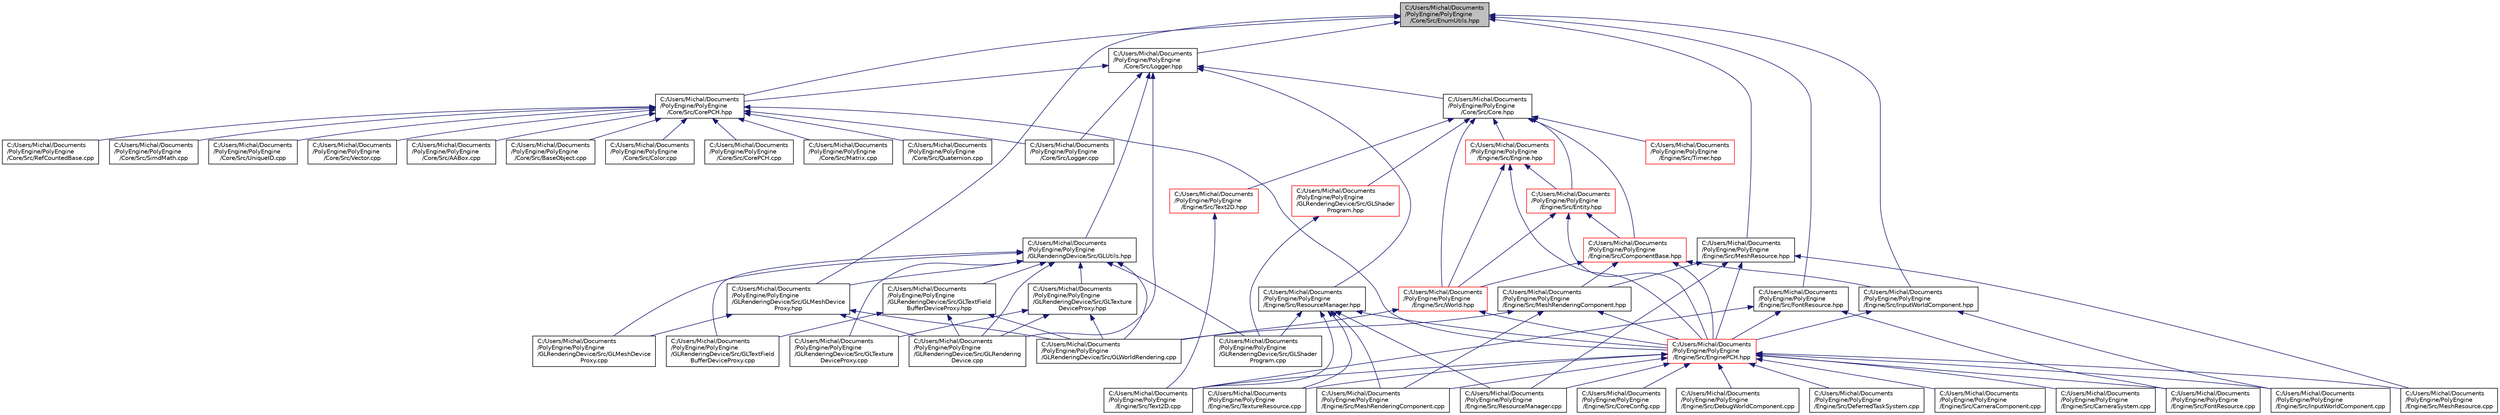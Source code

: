 digraph "C:/Users/Michal/Documents/PolyEngine/PolyEngine/Core/Src/EnumUtils.hpp"
{
  edge [fontname="Helvetica",fontsize="10",labelfontname="Helvetica",labelfontsize="10"];
  node [fontname="Helvetica",fontsize="10",shape=record];
  Node15 [label="C:/Users/Michal/Documents\l/PolyEngine/PolyEngine\l/Core/Src/EnumUtils.hpp",height=0.2,width=0.4,color="black", fillcolor="grey75", style="filled", fontcolor="black"];
  Node15 -> Node16 [dir="back",color="midnightblue",fontsize="10",style="solid",fontname="Helvetica"];
  Node16 [label="C:/Users/Michal/Documents\l/PolyEngine/PolyEngine\l/Core/Src/Logger.hpp",height=0.2,width=0.4,color="black", fillcolor="white", style="filled",URL="$_logger_8hpp.html"];
  Node16 -> Node17 [dir="back",color="midnightblue",fontsize="10",style="solid",fontname="Helvetica"];
  Node17 [label="C:/Users/Michal/Documents\l/PolyEngine/PolyEngine\l/Core/Src/CorePCH.hpp",height=0.2,width=0.4,color="black", fillcolor="white", style="filled",URL="$_core_p_c_h_8hpp.html"];
  Node17 -> Node18 [dir="back",color="midnightblue",fontsize="10",style="solid",fontname="Helvetica"];
  Node18 [label="C:/Users/Michal/Documents\l/PolyEngine/PolyEngine\l/Core/Src/AABox.cpp",height=0.2,width=0.4,color="black", fillcolor="white", style="filled",URL="$_a_a_box_8cpp.html"];
  Node17 -> Node19 [dir="back",color="midnightblue",fontsize="10",style="solid",fontname="Helvetica"];
  Node19 [label="C:/Users/Michal/Documents\l/PolyEngine/PolyEngine\l/Core/Src/BaseObject.cpp",height=0.2,width=0.4,color="black", fillcolor="white", style="filled",URL="$_base_object_8cpp.html"];
  Node17 -> Node20 [dir="back",color="midnightblue",fontsize="10",style="solid",fontname="Helvetica"];
  Node20 [label="C:/Users/Michal/Documents\l/PolyEngine/PolyEngine\l/Core/Src/Color.cpp",height=0.2,width=0.4,color="black", fillcolor="white", style="filled",URL="$_color_8cpp.html"];
  Node17 -> Node21 [dir="back",color="midnightblue",fontsize="10",style="solid",fontname="Helvetica"];
  Node21 [label="C:/Users/Michal/Documents\l/PolyEngine/PolyEngine\l/Core/Src/CorePCH.cpp",height=0.2,width=0.4,color="black", fillcolor="white", style="filled",URL="$_core_p_c_h_8cpp.html"];
  Node17 -> Node22 [dir="back",color="midnightblue",fontsize="10",style="solid",fontname="Helvetica"];
  Node22 [label="C:/Users/Michal/Documents\l/PolyEngine/PolyEngine\l/Core/Src/Logger.cpp",height=0.2,width=0.4,color="black", fillcolor="white", style="filled",URL="$_logger_8cpp.html"];
  Node17 -> Node23 [dir="back",color="midnightblue",fontsize="10",style="solid",fontname="Helvetica"];
  Node23 [label="C:/Users/Michal/Documents\l/PolyEngine/PolyEngine\l/Core/Src/Matrix.cpp",height=0.2,width=0.4,color="black", fillcolor="white", style="filled",URL="$_matrix_8cpp.html"];
  Node17 -> Node24 [dir="back",color="midnightblue",fontsize="10",style="solid",fontname="Helvetica"];
  Node24 [label="C:/Users/Michal/Documents\l/PolyEngine/PolyEngine\l/Core/Src/Quaternion.cpp",height=0.2,width=0.4,color="black", fillcolor="white", style="filled",URL="$_quaternion_8cpp.html"];
  Node17 -> Node25 [dir="back",color="midnightblue",fontsize="10",style="solid",fontname="Helvetica"];
  Node25 [label="C:/Users/Michal/Documents\l/PolyEngine/PolyEngine\l/Core/Src/RefCountedBase.cpp",height=0.2,width=0.4,color="black", fillcolor="white", style="filled",URL="$_ref_counted_base_8cpp.html"];
  Node17 -> Node26 [dir="back",color="midnightblue",fontsize="10",style="solid",fontname="Helvetica"];
  Node26 [label="C:/Users/Michal/Documents\l/PolyEngine/PolyEngine\l/Core/Src/SimdMath.cpp",height=0.2,width=0.4,color="black", fillcolor="white", style="filled",URL="$_simd_math_8cpp.html"];
  Node17 -> Node27 [dir="back",color="midnightblue",fontsize="10",style="solid",fontname="Helvetica"];
  Node27 [label="C:/Users/Michal/Documents\l/PolyEngine/PolyEngine\l/Core/Src/UniqueID.cpp",height=0.2,width=0.4,color="black", fillcolor="white", style="filled",URL="$_unique_i_d_8cpp.html"];
  Node17 -> Node28 [dir="back",color="midnightblue",fontsize="10",style="solid",fontname="Helvetica"];
  Node28 [label="C:/Users/Michal/Documents\l/PolyEngine/PolyEngine\l/Core/Src/Vector.cpp",height=0.2,width=0.4,color="black", fillcolor="white", style="filled",URL="$_vector_8cpp.html"];
  Node17 -> Node29 [dir="back",color="midnightblue",fontsize="10",style="solid",fontname="Helvetica"];
  Node29 [label="C:/Users/Michal/Documents\l/PolyEngine/PolyEngine\l/Engine/Src/EnginePCH.hpp",height=0.2,width=0.4,color="red", fillcolor="white", style="filled",URL="$_engine_p_c_h_8hpp.html"];
  Node29 -> Node30 [dir="back",color="midnightblue",fontsize="10",style="solid",fontname="Helvetica"];
  Node30 [label="C:/Users/Michal/Documents\l/PolyEngine/PolyEngine\l/Engine/Src/CameraComponent.cpp",height=0.2,width=0.4,color="black", fillcolor="white", style="filled",URL="$_camera_component_8cpp.html"];
  Node29 -> Node31 [dir="back",color="midnightblue",fontsize="10",style="solid",fontname="Helvetica"];
  Node31 [label="C:/Users/Michal/Documents\l/PolyEngine/PolyEngine\l/Engine/Src/CameraSystem.cpp",height=0.2,width=0.4,color="black", fillcolor="white", style="filled",URL="$_camera_system_8cpp.html"];
  Node29 -> Node32 [dir="back",color="midnightblue",fontsize="10",style="solid",fontname="Helvetica"];
  Node32 [label="C:/Users/Michal/Documents\l/PolyEngine/PolyEngine\l/Engine/Src/CoreConfig.cpp",height=0.2,width=0.4,color="black", fillcolor="white", style="filled",URL="$_core_config_8cpp.html"];
  Node29 -> Node33 [dir="back",color="midnightblue",fontsize="10",style="solid",fontname="Helvetica"];
  Node33 [label="C:/Users/Michal/Documents\l/PolyEngine/PolyEngine\l/Engine/Src/DebugWorldComponent.cpp",height=0.2,width=0.4,color="black", fillcolor="white", style="filled",URL="$_debug_world_component_8cpp.html"];
  Node29 -> Node34 [dir="back",color="midnightblue",fontsize="10",style="solid",fontname="Helvetica"];
  Node34 [label="C:/Users/Michal/Documents\l/PolyEngine/PolyEngine\l/Engine/Src/DeferredTaskSystem.cpp",height=0.2,width=0.4,color="black", fillcolor="white", style="filled",URL="$_deferred_task_system_8cpp.html"];
  Node29 -> Node38 [dir="back",color="midnightblue",fontsize="10",style="solid",fontname="Helvetica"];
  Node38 [label="C:/Users/Michal/Documents\l/PolyEngine/PolyEngine\l/Engine/Src/FontResource.cpp",height=0.2,width=0.4,color="black", fillcolor="white", style="filled",URL="$_font_resource_8cpp.html"];
  Node29 -> Node42 [dir="back",color="midnightblue",fontsize="10",style="solid",fontname="Helvetica"];
  Node42 [label="C:/Users/Michal/Documents\l/PolyEngine/PolyEngine\l/Engine/Src/InputWorldComponent.cpp",height=0.2,width=0.4,color="black", fillcolor="white", style="filled",URL="$_input_world_component_8cpp.html"];
  Node29 -> Node44 [dir="back",color="midnightblue",fontsize="10",style="solid",fontname="Helvetica"];
  Node44 [label="C:/Users/Michal/Documents\l/PolyEngine/PolyEngine\l/Engine/Src/MeshRenderingComponent.cpp",height=0.2,width=0.4,color="black", fillcolor="white", style="filled",URL="$_mesh_rendering_component_8cpp.html"];
  Node29 -> Node45 [dir="back",color="midnightblue",fontsize="10",style="solid",fontname="Helvetica"];
  Node45 [label="C:/Users/Michal/Documents\l/PolyEngine/PolyEngine\l/Engine/Src/MeshResource.cpp",height=0.2,width=0.4,color="black", fillcolor="white", style="filled",URL="$_mesh_resource_8cpp.html"];
  Node29 -> Node48 [dir="back",color="midnightblue",fontsize="10",style="solid",fontname="Helvetica"];
  Node48 [label="C:/Users/Michal/Documents\l/PolyEngine/PolyEngine\l/Engine/Src/ResourceManager.cpp",height=0.2,width=0.4,color="black", fillcolor="white", style="filled",URL="$_resource_manager_8cpp.html"];
  Node29 -> Node49 [dir="back",color="midnightblue",fontsize="10",style="solid",fontname="Helvetica"];
  Node49 [label="C:/Users/Michal/Documents\l/PolyEngine/PolyEngine\l/Engine/Src/Text2D.cpp",height=0.2,width=0.4,color="black", fillcolor="white", style="filled",URL="$_text2_d_8cpp.html"];
  Node29 -> Node50 [dir="back",color="midnightblue",fontsize="10",style="solid",fontname="Helvetica"];
  Node50 [label="C:/Users/Michal/Documents\l/PolyEngine/PolyEngine\l/Engine/Src/TextureResource.cpp",height=0.2,width=0.4,color="black", fillcolor="white", style="filled",URL="$_texture_resource_8cpp.html"];
  Node16 -> Node56 [dir="back",color="midnightblue",fontsize="10",style="solid",fontname="Helvetica"];
  Node56 [label="C:/Users/Michal/Documents\l/PolyEngine/PolyEngine\l/Core/Src/Core.hpp",height=0.2,width=0.4,color="black", fillcolor="white", style="filled",URL="$_core_8hpp.html"];
  Node56 -> Node57 [dir="back",color="midnightblue",fontsize="10",style="solid",fontname="Helvetica"];
  Node57 [label="C:/Users/Michal/Documents\l/PolyEngine/PolyEngine\l/Engine/Src/Engine.hpp",height=0.2,width=0.4,color="red", fillcolor="white", style="filled",URL="$_engine_8hpp.html"];
  Node57 -> Node29 [dir="back",color="midnightblue",fontsize="10",style="solid",fontname="Helvetica"];
  Node57 -> Node58 [dir="back",color="midnightblue",fontsize="10",style="solid",fontname="Helvetica"];
  Node58 [label="C:/Users/Michal/Documents\l/PolyEngine/PolyEngine\l/Engine/Src/Entity.hpp",height=0.2,width=0.4,color="red", fillcolor="white", style="filled",URL="$_entity_8hpp.html"];
  Node58 -> Node59 [dir="back",color="midnightblue",fontsize="10",style="solid",fontname="Helvetica"];
  Node59 [label="C:/Users/Michal/Documents\l/PolyEngine/PolyEngine\l/Engine/Src/ComponentBase.hpp",height=0.2,width=0.4,color="red", fillcolor="white", style="filled",URL="$_component_base_8hpp.html"];
  Node59 -> Node29 [dir="back",color="midnightblue",fontsize="10",style="solid",fontname="Helvetica"];
  Node59 -> Node60 [dir="back",color="midnightblue",fontsize="10",style="solid",fontname="Helvetica"];
  Node60 [label="C:/Users/Michal/Documents\l/PolyEngine/PolyEngine\l/Engine/Src/World.hpp",height=0.2,width=0.4,color="red", fillcolor="white", style="filled",URL="$_world_8hpp.html"];
  Node60 -> Node29 [dir="back",color="midnightblue",fontsize="10",style="solid",fontname="Helvetica"];
  Node60 -> Node63 [dir="back",color="midnightblue",fontsize="10",style="solid",fontname="Helvetica"];
  Node63 [label="C:/Users/Michal/Documents\l/PolyEngine/PolyEngine\l/GLRenderingDevice/Src/GLWorldRendering.cpp",height=0.2,width=0.4,color="black", fillcolor="white", style="filled",URL="$_g_l_world_rendering_8cpp.html"];
  Node59 -> Node66 [dir="back",color="midnightblue",fontsize="10",style="solid",fontname="Helvetica"];
  Node66 [label="C:/Users/Michal/Documents\l/PolyEngine/PolyEngine\l/Engine/Src/MeshRenderingComponent.hpp",height=0.2,width=0.4,color="black", fillcolor="white", style="filled",URL="$_mesh_rendering_component_8hpp.html"];
  Node66 -> Node29 [dir="back",color="midnightblue",fontsize="10",style="solid",fontname="Helvetica"];
  Node66 -> Node44 [dir="back",color="midnightblue",fontsize="10",style="solid",fontname="Helvetica"];
  Node66 -> Node63 [dir="back",color="midnightblue",fontsize="10",style="solid",fontname="Helvetica"];
  Node59 -> Node70 [dir="back",color="midnightblue",fontsize="10",style="solid",fontname="Helvetica"];
  Node70 [label="C:/Users/Michal/Documents\l/PolyEngine/PolyEngine\l/Engine/Src/InputWorldComponent.hpp",height=0.2,width=0.4,color="black", fillcolor="white", style="filled",URL="$_input_world_component_8hpp.html"];
  Node70 -> Node29 [dir="back",color="midnightblue",fontsize="10",style="solid",fontname="Helvetica"];
  Node70 -> Node42 [dir="back",color="midnightblue",fontsize="10",style="solid",fontname="Helvetica"];
  Node58 -> Node29 [dir="back",color="midnightblue",fontsize="10",style="solid",fontname="Helvetica"];
  Node58 -> Node60 [dir="back",color="midnightblue",fontsize="10",style="solid",fontname="Helvetica"];
  Node57 -> Node60 [dir="back",color="midnightblue",fontsize="10",style="solid",fontname="Helvetica"];
  Node56 -> Node59 [dir="back",color="midnightblue",fontsize="10",style="solid",fontname="Helvetica"];
  Node56 -> Node58 [dir="back",color="midnightblue",fontsize="10",style="solid",fontname="Helvetica"];
  Node56 -> Node60 [dir="back",color="midnightblue",fontsize="10",style="solid",fontname="Helvetica"];
  Node56 -> Node76 [dir="back",color="midnightblue",fontsize="10",style="solid",fontname="Helvetica"];
  Node76 [label="C:/Users/Michal/Documents\l/PolyEngine/PolyEngine\l/Engine/Src/Text2D.hpp",height=0.2,width=0.4,color="red", fillcolor="white", style="filled",URL="$_text2_d_8hpp.html"];
  Node76 -> Node49 [dir="back",color="midnightblue",fontsize="10",style="solid",fontname="Helvetica"];
  Node56 -> Node77 [dir="back",color="midnightblue",fontsize="10",style="solid",fontname="Helvetica"];
  Node77 [label="C:/Users/Michal/Documents\l/PolyEngine/PolyEngine\l/Engine/Src/Timer.hpp",height=0.2,width=0.4,color="red", fillcolor="white", style="filled",URL="$_timer_8hpp.html"];
  Node56 -> Node78 [dir="back",color="midnightblue",fontsize="10",style="solid",fontname="Helvetica"];
  Node78 [label="C:/Users/Michal/Documents\l/PolyEngine/PolyEngine\l/GLRenderingDevice/Src/GLShader\lProgram.hpp",height=0.2,width=0.4,color="red", fillcolor="white", style="filled",URL="$_g_l_shader_program_8hpp.html"];
  Node78 -> Node81 [dir="back",color="midnightblue",fontsize="10",style="solid",fontname="Helvetica"];
  Node81 [label="C:/Users/Michal/Documents\l/PolyEngine/PolyEngine\l/GLRenderingDevice/Src/GLShader\lProgram.cpp",height=0.2,width=0.4,color="black", fillcolor="white", style="filled",URL="$_g_l_shader_program_8cpp.html"];
  Node16 -> Node22 [dir="back",color="midnightblue",fontsize="10",style="solid",fontname="Helvetica"];
  Node16 -> Node82 [dir="back",color="midnightblue",fontsize="10",style="solid",fontname="Helvetica"];
  Node82 [label="C:/Users/Michal/Documents\l/PolyEngine/PolyEngine\l/Engine/Src/ResourceManager.hpp",height=0.2,width=0.4,color="black", fillcolor="white", style="filled",URL="$_resource_manager_8hpp.html"];
  Node82 -> Node29 [dir="back",color="midnightblue",fontsize="10",style="solid",fontname="Helvetica"];
  Node82 -> Node44 [dir="back",color="midnightblue",fontsize="10",style="solid",fontname="Helvetica"];
  Node82 -> Node48 [dir="back",color="midnightblue",fontsize="10",style="solid",fontname="Helvetica"];
  Node82 -> Node49 [dir="back",color="midnightblue",fontsize="10",style="solid",fontname="Helvetica"];
  Node82 -> Node50 [dir="back",color="midnightblue",fontsize="10",style="solid",fontname="Helvetica"];
  Node82 -> Node81 [dir="back",color="midnightblue",fontsize="10",style="solid",fontname="Helvetica"];
  Node16 -> Node83 [dir="back",color="midnightblue",fontsize="10",style="solid",fontname="Helvetica"];
  Node83 [label="C:/Users/Michal/Documents\l/PolyEngine/PolyEngine\l/GLRenderingDevice/Src/GLUtils.hpp",height=0.2,width=0.4,color="black", fillcolor="white", style="filled",URL="$_g_l_utils_8hpp.html"];
  Node83 -> Node84 [dir="back",color="midnightblue",fontsize="10",style="solid",fontname="Helvetica"];
  Node84 [label="C:/Users/Michal/Documents\l/PolyEngine/PolyEngine\l/GLRenderingDevice/Src/GLMeshDevice\lProxy.hpp",height=0.2,width=0.4,color="black", fillcolor="white", style="filled",URL="$_g_l_mesh_device_proxy_8hpp.html"];
  Node84 -> Node85 [dir="back",color="midnightblue",fontsize="10",style="solid",fontname="Helvetica"];
  Node85 [label="C:/Users/Michal/Documents\l/PolyEngine/PolyEngine\l/GLRenderingDevice/Src/GLMeshDevice\lProxy.cpp",height=0.2,width=0.4,color="black", fillcolor="white", style="filled",URL="$_g_l_mesh_device_proxy_8cpp.html"];
  Node84 -> Node80 [dir="back",color="midnightblue",fontsize="10",style="solid",fontname="Helvetica"];
  Node80 [label="C:/Users/Michal/Documents\l/PolyEngine/PolyEngine\l/GLRenderingDevice/Src/GLRendering\lDevice.cpp",height=0.2,width=0.4,color="black", fillcolor="white", style="filled",URL="$_g_l_rendering_device_8cpp.html"];
  Node84 -> Node63 [dir="back",color="midnightblue",fontsize="10",style="solid",fontname="Helvetica"];
  Node83 -> Node85 [dir="back",color="midnightblue",fontsize="10",style="solid",fontname="Helvetica"];
  Node83 -> Node80 [dir="back",color="midnightblue",fontsize="10",style="solid",fontname="Helvetica"];
  Node83 -> Node86 [dir="back",color="midnightblue",fontsize="10",style="solid",fontname="Helvetica"];
  Node86 [label="C:/Users/Michal/Documents\l/PolyEngine/PolyEngine\l/GLRenderingDevice/Src/GLTexture\lDeviceProxy.hpp",height=0.2,width=0.4,color="black", fillcolor="white", style="filled",URL="$_g_l_texture_device_proxy_8hpp.html"];
  Node86 -> Node80 [dir="back",color="midnightblue",fontsize="10",style="solid",fontname="Helvetica"];
  Node86 -> Node87 [dir="back",color="midnightblue",fontsize="10",style="solid",fontname="Helvetica"];
  Node87 [label="C:/Users/Michal/Documents\l/PolyEngine/PolyEngine\l/GLRenderingDevice/Src/GLTexture\lDeviceProxy.cpp",height=0.2,width=0.4,color="black", fillcolor="white", style="filled",URL="$_g_l_texture_device_proxy_8cpp.html"];
  Node86 -> Node63 [dir="back",color="midnightblue",fontsize="10",style="solid",fontname="Helvetica"];
  Node83 -> Node88 [dir="back",color="midnightblue",fontsize="10",style="solid",fontname="Helvetica"];
  Node88 [label="C:/Users/Michal/Documents\l/PolyEngine/PolyEngine\l/GLRenderingDevice/Src/GLTextField\lBufferDeviceProxy.hpp",height=0.2,width=0.4,color="black", fillcolor="white", style="filled",URL="$_g_l_text_field_buffer_device_proxy_8hpp.html"];
  Node88 -> Node80 [dir="back",color="midnightblue",fontsize="10",style="solid",fontname="Helvetica"];
  Node88 -> Node89 [dir="back",color="midnightblue",fontsize="10",style="solid",fontname="Helvetica"];
  Node89 [label="C:/Users/Michal/Documents\l/PolyEngine/PolyEngine\l/GLRenderingDevice/Src/GLTextField\lBufferDeviceProxy.cpp",height=0.2,width=0.4,color="black", fillcolor="white", style="filled",URL="$_g_l_text_field_buffer_device_proxy_8cpp.html"];
  Node88 -> Node63 [dir="back",color="midnightblue",fontsize="10",style="solid",fontname="Helvetica"];
  Node83 -> Node81 [dir="back",color="midnightblue",fontsize="10",style="solid",fontname="Helvetica"];
  Node83 -> Node89 [dir="back",color="midnightblue",fontsize="10",style="solid",fontname="Helvetica"];
  Node83 -> Node87 [dir="back",color="midnightblue",fontsize="10",style="solid",fontname="Helvetica"];
  Node83 -> Node63 [dir="back",color="midnightblue",fontsize="10",style="solid",fontname="Helvetica"];
  Node16 -> Node80 [dir="back",color="midnightblue",fontsize="10",style="solid",fontname="Helvetica"];
  Node15 -> Node17 [dir="back",color="midnightblue",fontsize="10",style="solid",fontname="Helvetica"];
  Node15 -> Node90 [dir="back",color="midnightblue",fontsize="10",style="solid",fontname="Helvetica"];
  Node90 [label="C:/Users/Michal/Documents\l/PolyEngine/PolyEngine\l/Engine/Src/MeshResource.hpp",height=0.2,width=0.4,color="black", fillcolor="white", style="filled",URL="$_mesh_resource_8hpp.html"];
  Node90 -> Node29 [dir="back",color="midnightblue",fontsize="10",style="solid",fontname="Helvetica"];
  Node90 -> Node66 [dir="back",color="midnightblue",fontsize="10",style="solid",fontname="Helvetica"];
  Node90 -> Node45 [dir="back",color="midnightblue",fontsize="10",style="solid",fontname="Helvetica"];
  Node90 -> Node48 [dir="back",color="midnightblue",fontsize="10",style="solid",fontname="Helvetica"];
  Node15 -> Node91 [dir="back",color="midnightblue",fontsize="10",style="solid",fontname="Helvetica"];
  Node91 [label="C:/Users/Michal/Documents\l/PolyEngine/PolyEngine\l/Engine/Src/FontResource.hpp",height=0.2,width=0.4,color="black", fillcolor="white", style="filled",URL="$_font_resource_8hpp.html"];
  Node91 -> Node29 [dir="back",color="midnightblue",fontsize="10",style="solid",fontname="Helvetica"];
  Node91 -> Node38 [dir="back",color="midnightblue",fontsize="10",style="solid",fontname="Helvetica"];
  Node91 -> Node49 [dir="back",color="midnightblue",fontsize="10",style="solid",fontname="Helvetica"];
  Node15 -> Node70 [dir="back",color="midnightblue",fontsize="10",style="solid",fontname="Helvetica"];
  Node15 -> Node84 [dir="back",color="midnightblue",fontsize="10",style="solid",fontname="Helvetica"];
}
